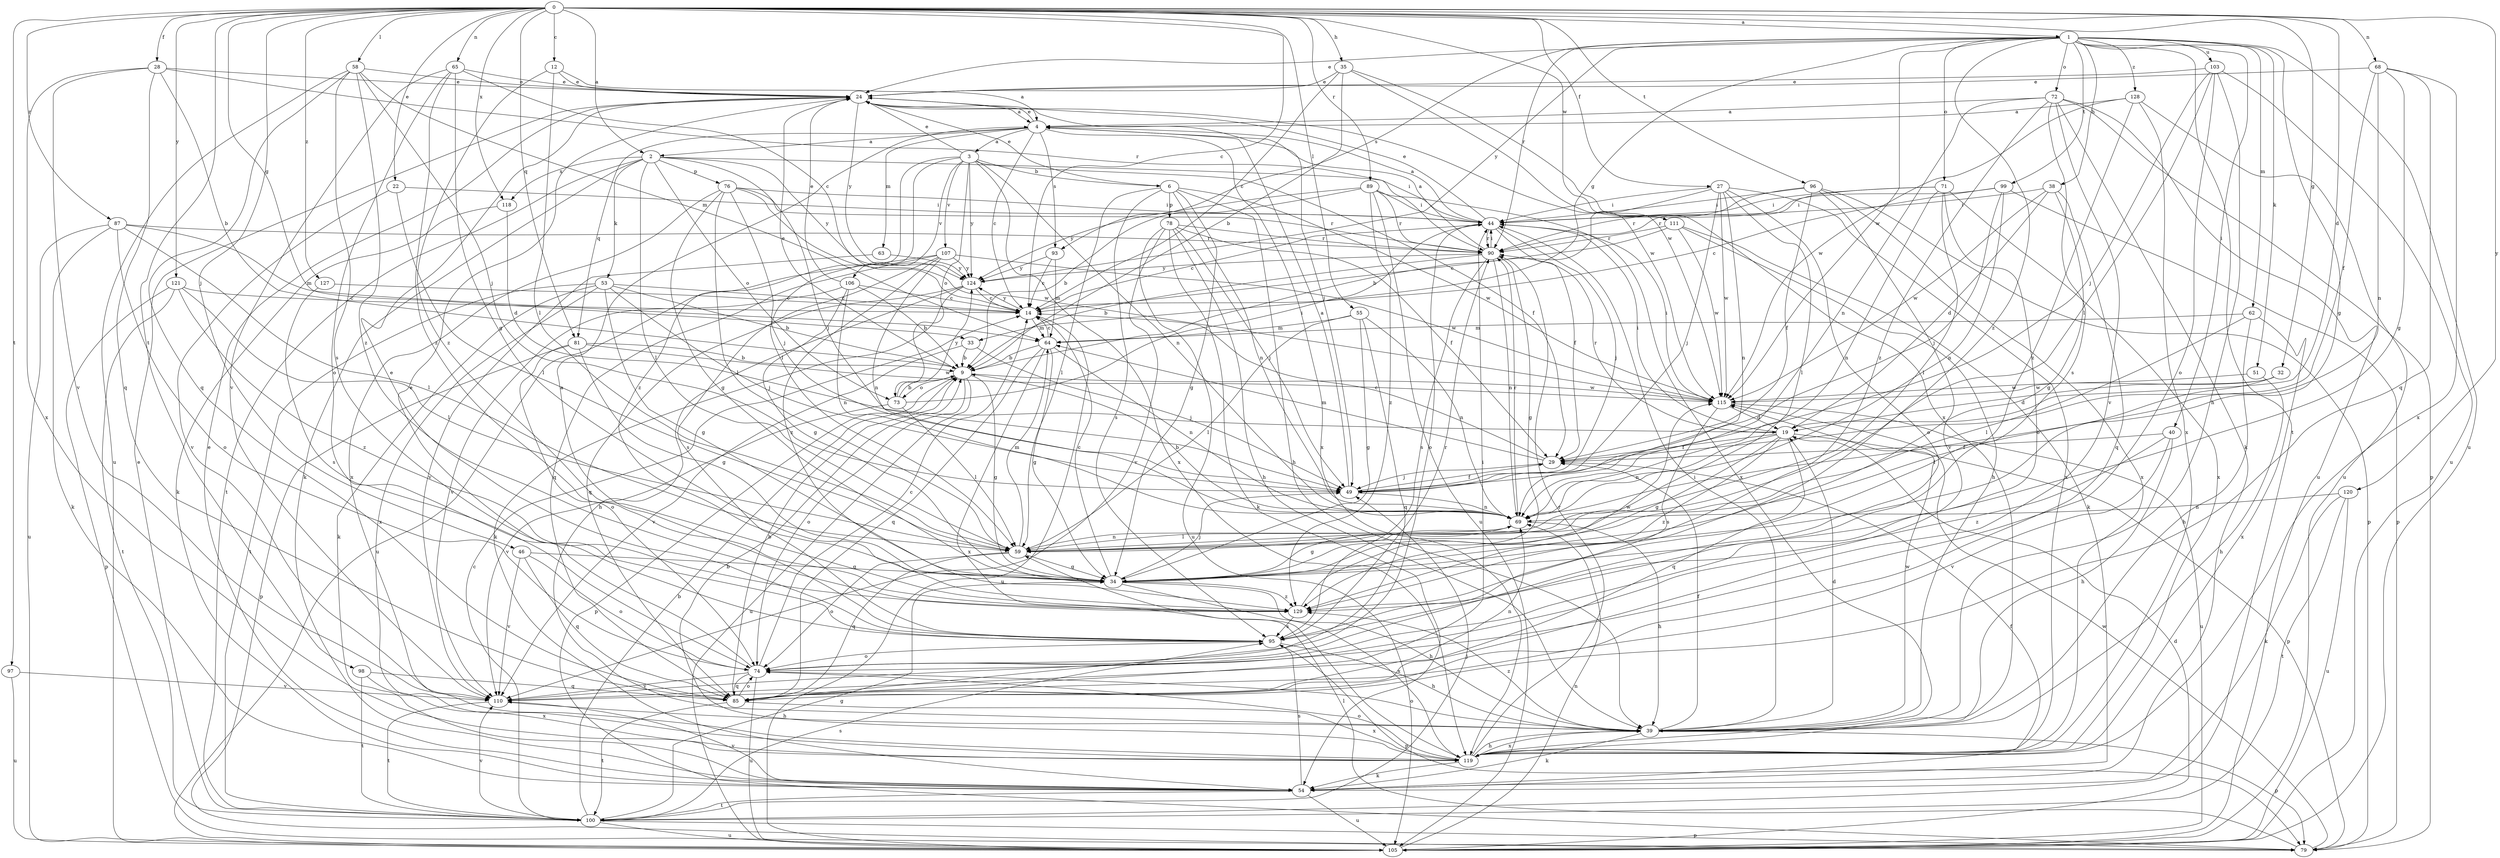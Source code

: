 strict digraph  {
0;
1;
2;
3;
4;
6;
9;
12;
14;
19;
22;
24;
27;
28;
29;
32;
33;
34;
35;
38;
39;
40;
44;
46;
49;
51;
53;
54;
55;
58;
59;
62;
63;
64;
65;
68;
69;
71;
72;
73;
74;
76;
78;
79;
81;
85;
87;
89;
90;
93;
95;
96;
97;
98;
99;
100;
103;
105;
106;
107;
110;
111;
115;
118;
119;
120;
121;
124;
127;
128;
129;
0 -> 1  [label=a];
0 -> 2  [label=a];
0 -> 12  [label=c];
0 -> 14  [label=c];
0 -> 19  [label=d];
0 -> 22  [label=e];
0 -> 27  [label=f];
0 -> 28  [label=f];
0 -> 32  [label=g];
0 -> 33  [label=g];
0 -> 35  [label=h];
0 -> 46  [label=j];
0 -> 55  [label=l];
0 -> 58  [label=l];
0 -> 65  [label=n];
0 -> 68  [label=n];
0 -> 81  [label=q];
0 -> 87  [label=r];
0 -> 89  [label=r];
0 -> 96  [label=t];
0 -> 97  [label=t];
0 -> 98  [label=t];
0 -> 111  [label=w];
0 -> 118  [label=x];
0 -> 120  [label=y];
0 -> 121  [label=y];
0 -> 127  [label=z];
1 -> 24  [label=e];
1 -> 33  [label=g];
1 -> 34  [label=g];
1 -> 38  [label=h];
1 -> 40  [label=i];
1 -> 51  [label=k];
1 -> 62  [label=m];
1 -> 71  [label=o];
1 -> 72  [label=o];
1 -> 90  [label=r];
1 -> 93  [label=s];
1 -> 99  [label=t];
1 -> 100  [label=t];
1 -> 103  [label=u];
1 -> 105  [label=u];
1 -> 115  [label=w];
1 -> 124  [label=y];
1 -> 128  [label=z];
1 -> 129  [label=z];
2 -> 44  [label=i];
2 -> 49  [label=j];
2 -> 53  [label=k];
2 -> 54  [label=k];
2 -> 59  [label=l];
2 -> 73  [label=o];
2 -> 76  [label=p];
2 -> 100  [label=t];
2 -> 118  [label=x];
2 -> 124  [label=y];
3 -> 6  [label=b];
3 -> 24  [label=e];
3 -> 29  [label=f];
3 -> 59  [label=l];
3 -> 69  [label=n];
3 -> 73  [label=o];
3 -> 106  [label=v];
3 -> 107  [label=v];
3 -> 119  [label=x];
3 -> 124  [label=y];
3 -> 129  [label=z];
4 -> 2  [label=a];
4 -> 3  [label=a];
4 -> 14  [label=c];
4 -> 24  [label=e];
4 -> 63  [label=m];
4 -> 81  [label=q];
4 -> 93  [label=s];
4 -> 119  [label=x];
6 -> 24  [label=e];
6 -> 34  [label=g];
6 -> 39  [label=h];
6 -> 59  [label=l];
6 -> 69  [label=n];
6 -> 78  [label=p];
6 -> 95  [label=s];
6 -> 115  [label=w];
9 -> 24  [label=e];
9 -> 34  [label=g];
9 -> 73  [label=o];
9 -> 74  [label=o];
9 -> 79  [label=p];
9 -> 105  [label=u];
9 -> 115  [label=w];
12 -> 4  [label=a];
12 -> 24  [label=e];
12 -> 59  [label=l];
12 -> 129  [label=z];
14 -> 64  [label=m];
14 -> 105  [label=u];
14 -> 124  [label=y];
19 -> 29  [label=f];
19 -> 34  [label=g];
19 -> 44  [label=i];
19 -> 69  [label=n];
19 -> 79  [label=p];
19 -> 85  [label=q];
19 -> 90  [label=r];
19 -> 129  [label=z];
22 -> 44  [label=i];
22 -> 59  [label=l];
22 -> 110  [label=v];
24 -> 4  [label=a];
24 -> 49  [label=j];
24 -> 115  [label=w];
24 -> 124  [label=y];
27 -> 9  [label=b];
27 -> 44  [label=i];
27 -> 49  [label=j];
27 -> 59  [label=l];
27 -> 69  [label=n];
27 -> 74  [label=o];
27 -> 115  [label=w];
27 -> 119  [label=x];
28 -> 9  [label=b];
28 -> 24  [label=e];
28 -> 85  [label=q];
28 -> 90  [label=r];
28 -> 110  [label=v];
28 -> 119  [label=x];
29 -> 14  [label=c];
29 -> 49  [label=j];
29 -> 64  [label=m];
32 -> 19  [label=d];
32 -> 59  [label=l];
32 -> 115  [label=w];
33 -> 9  [label=b];
33 -> 49  [label=j];
33 -> 110  [label=v];
34 -> 14  [label=c];
34 -> 39  [label=h];
34 -> 49  [label=j];
34 -> 119  [label=x];
34 -> 129  [label=z];
35 -> 9  [label=b];
35 -> 14  [label=c];
35 -> 24  [label=e];
35 -> 115  [label=w];
35 -> 119  [label=x];
38 -> 19  [label=d];
38 -> 34  [label=g];
38 -> 44  [label=i];
38 -> 85  [label=q];
38 -> 115  [label=w];
39 -> 19  [label=d];
39 -> 29  [label=f];
39 -> 44  [label=i];
39 -> 54  [label=k];
39 -> 74  [label=o];
39 -> 79  [label=p];
39 -> 115  [label=w];
39 -> 119  [label=x];
39 -> 129  [label=z];
40 -> 29  [label=f];
40 -> 39  [label=h];
40 -> 110  [label=v];
40 -> 129  [label=z];
44 -> 4  [label=a];
44 -> 14  [label=c];
44 -> 24  [label=e];
44 -> 29  [label=f];
44 -> 49  [label=j];
44 -> 74  [label=o];
44 -> 90  [label=r];
46 -> 34  [label=g];
46 -> 74  [label=o];
46 -> 85  [label=q];
46 -> 110  [label=v];
49 -> 4  [label=a];
49 -> 29  [label=f];
49 -> 69  [label=n];
51 -> 39  [label=h];
51 -> 115  [label=w];
53 -> 9  [label=b];
53 -> 14  [label=c];
53 -> 34  [label=g];
53 -> 49  [label=j];
53 -> 54  [label=k];
53 -> 100  [label=t];
53 -> 119  [label=x];
54 -> 24  [label=e];
54 -> 29  [label=f];
54 -> 95  [label=s];
54 -> 100  [label=t];
54 -> 105  [label=u];
54 -> 110  [label=v];
55 -> 34  [label=g];
55 -> 59  [label=l];
55 -> 64  [label=m];
55 -> 69  [label=n];
55 -> 85  [label=q];
58 -> 24  [label=e];
58 -> 49  [label=j];
58 -> 64  [label=m];
58 -> 85  [label=q];
58 -> 95  [label=s];
58 -> 105  [label=u];
58 -> 129  [label=z];
59 -> 34  [label=g];
59 -> 64  [label=m];
59 -> 69  [label=n];
59 -> 74  [label=o];
59 -> 85  [label=q];
62 -> 39  [label=h];
62 -> 59  [label=l];
62 -> 64  [label=m];
62 -> 119  [label=x];
63 -> 110  [label=v];
63 -> 124  [label=y];
64 -> 9  [label=b];
64 -> 14  [label=c];
64 -> 34  [label=g];
64 -> 69  [label=n];
64 -> 85  [label=q];
64 -> 119  [label=x];
65 -> 14  [label=c];
65 -> 24  [label=e];
65 -> 34  [label=g];
65 -> 74  [label=o];
65 -> 110  [label=v];
65 -> 129  [label=z];
68 -> 24  [label=e];
68 -> 29  [label=f];
68 -> 34  [label=g];
68 -> 69  [label=n];
68 -> 85  [label=q];
68 -> 119  [label=x];
69 -> 9  [label=b];
69 -> 34  [label=g];
69 -> 39  [label=h];
69 -> 59  [label=l];
69 -> 90  [label=r];
71 -> 44  [label=i];
71 -> 59  [label=l];
71 -> 69  [label=n];
71 -> 74  [label=o];
71 -> 90  [label=r];
71 -> 119  [label=x];
72 -> 4  [label=a];
72 -> 54  [label=k];
72 -> 69  [label=n];
72 -> 79  [label=p];
72 -> 95  [label=s];
72 -> 105  [label=u];
72 -> 110  [label=v];
72 -> 129  [label=z];
73 -> 9  [label=b];
73 -> 44  [label=i];
73 -> 59  [label=l];
73 -> 110  [label=v];
73 -> 124  [label=y];
74 -> 14  [label=c];
74 -> 24  [label=e];
74 -> 85  [label=q];
74 -> 105  [label=u];
74 -> 110  [label=v];
76 -> 34  [label=g];
76 -> 44  [label=i];
76 -> 49  [label=j];
76 -> 59  [label=l];
76 -> 90  [label=r];
76 -> 115  [label=w];
76 -> 119  [label=x];
78 -> 29  [label=f];
78 -> 39  [label=h];
78 -> 49  [label=j];
78 -> 54  [label=k];
78 -> 90  [label=r];
78 -> 105  [label=u];
78 -> 110  [label=v];
79 -> 59  [label=l];
79 -> 115  [label=w];
81 -> 9  [label=b];
81 -> 34  [label=g];
81 -> 74  [label=o];
81 -> 79  [label=p];
81 -> 115  [label=w];
85 -> 9  [label=b];
85 -> 44  [label=i];
85 -> 69  [label=n];
85 -> 74  [label=o];
85 -> 100  [label=t];
85 -> 119  [label=x];
87 -> 54  [label=k];
87 -> 59  [label=l];
87 -> 64  [label=m];
87 -> 74  [label=o];
87 -> 90  [label=r];
87 -> 105  [label=u];
89 -> 9  [label=b];
89 -> 44  [label=i];
89 -> 90  [label=r];
89 -> 105  [label=u];
89 -> 119  [label=x];
89 -> 124  [label=y];
89 -> 129  [label=z];
90 -> 4  [label=a];
90 -> 9  [label=b];
90 -> 34  [label=g];
90 -> 44  [label=i];
90 -> 69  [label=n];
90 -> 95  [label=s];
90 -> 124  [label=y];
93 -> 14  [label=c];
93 -> 64  [label=m];
93 -> 124  [label=y];
95 -> 4  [label=a];
95 -> 24  [label=e];
95 -> 39  [label=h];
95 -> 74  [label=o];
95 -> 79  [label=p];
95 -> 90  [label=r];
96 -> 29  [label=f];
96 -> 44  [label=i];
96 -> 79  [label=p];
96 -> 90  [label=r];
96 -> 110  [label=v];
96 -> 119  [label=x];
97 -> 105  [label=u];
97 -> 110  [label=v];
98 -> 85  [label=q];
98 -> 100  [label=t];
98 -> 119  [label=x];
99 -> 14  [label=c];
99 -> 44  [label=i];
99 -> 49  [label=j];
99 -> 69  [label=n];
99 -> 79  [label=p];
100 -> 9  [label=b];
100 -> 14  [label=c];
100 -> 24  [label=e];
100 -> 34  [label=g];
100 -> 49  [label=j];
100 -> 79  [label=p];
100 -> 95  [label=s];
100 -> 105  [label=u];
100 -> 110  [label=v];
103 -> 24  [label=e];
103 -> 39  [label=h];
103 -> 49  [label=j];
103 -> 59  [label=l];
103 -> 74  [label=o];
103 -> 105  [label=u];
105 -> 19  [label=d];
105 -> 69  [label=n];
106 -> 9  [label=b];
106 -> 14  [label=c];
106 -> 24  [label=e];
106 -> 34  [label=g];
106 -> 69  [label=n];
106 -> 110  [label=v];
107 -> 69  [label=n];
107 -> 85  [label=q];
107 -> 95  [label=s];
107 -> 105  [label=u];
107 -> 115  [label=w];
107 -> 124  [label=y];
107 -> 129  [label=z];
110 -> 39  [label=h];
110 -> 100  [label=t];
111 -> 14  [label=c];
111 -> 39  [label=h];
111 -> 54  [label=k];
111 -> 90  [label=r];
111 -> 115  [label=w];
115 -> 19  [label=d];
115 -> 44  [label=i];
115 -> 95  [label=s];
115 -> 105  [label=u];
118 -> 19  [label=d];
118 -> 54  [label=k];
119 -> 9  [label=b];
119 -> 39  [label=h];
119 -> 54  [label=k];
119 -> 74  [label=o];
119 -> 90  [label=r];
120 -> 54  [label=k];
120 -> 69  [label=n];
120 -> 100  [label=t];
120 -> 105  [label=u];
121 -> 14  [label=c];
121 -> 59  [label=l];
121 -> 79  [label=p];
121 -> 100  [label=t];
121 -> 129  [label=z];
124 -> 14  [label=c];
124 -> 39  [label=h];
124 -> 54  [label=k];
124 -> 85  [label=q];
127 -> 14  [label=c];
127 -> 95  [label=s];
128 -> 4  [label=a];
128 -> 105  [label=u];
128 -> 115  [label=w];
128 -> 119  [label=x];
128 -> 129  [label=z];
129 -> 95  [label=s];
129 -> 115  [label=w];
}
